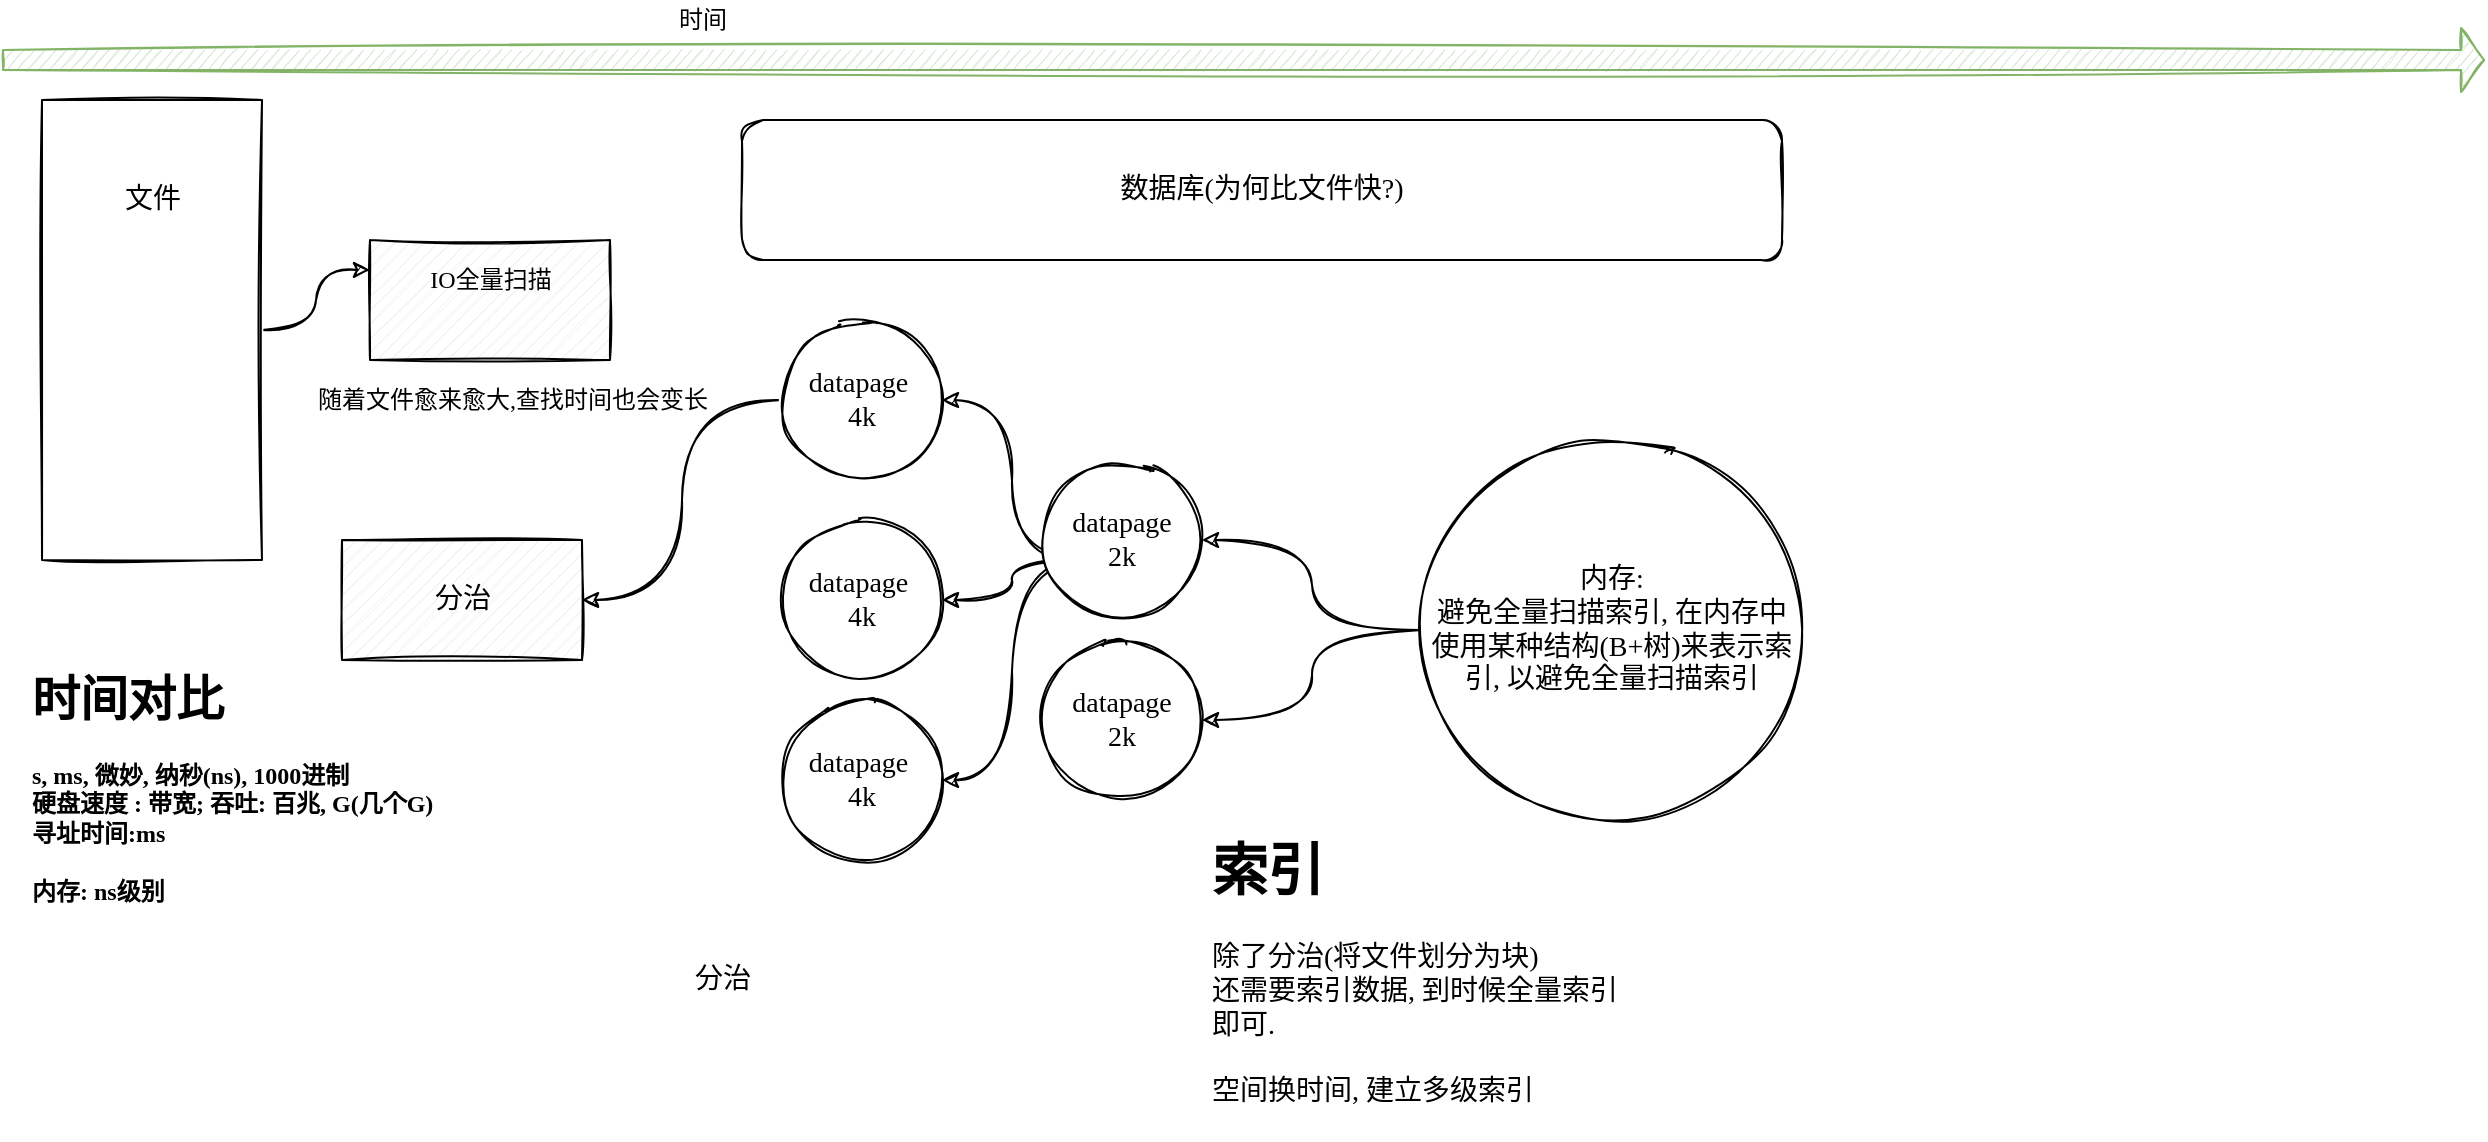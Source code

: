 <mxfile version="17.1.0" type="github">
  <diagram id="DEa69ErbjfxZWZCwauyj" name="Page-1">
    <mxGraphModel dx="1146" dy="592" grid="1" gridSize="10" guides="1" tooltips="1" connect="1" arrows="1" fold="1" page="1" pageScale="1" pageWidth="827" pageHeight="1169" math="0" shadow="0">
      <root>
        <mxCell id="0" />
        <mxCell id="1" parent="0" />
        <mxCell id="OS9RA0seU2cUAP2cbO_q-2" value="" style="shape=flexArrow;endArrow=classic;html=1;rounded=1;endWidth=21;endSize=3.52;fillColor=#d5e8d4;strokeColor=#82b366;curved=1;sketch=1;" edge="1" parent="1">
          <mxGeometry width="50" height="50" relative="1" as="geometry">
            <mxPoint x="110" y="160" as="sourcePoint" />
            <mxPoint x="1351.569" y="160" as="targetPoint" />
          </mxGeometry>
        </mxCell>
        <mxCell id="OS9RA0seU2cUAP2cbO_q-4" value="时间" style="text;html=1;align=center;verticalAlign=middle;resizable=0;points=[];autosize=1;strokeColor=none;fillColor=none;" vertex="1" parent="1">
          <mxGeometry x="440" y="130" width="40" height="20" as="geometry" />
        </mxCell>
        <mxCell id="OS9RA0seU2cUAP2cbO_q-13" style="edgeStyle=orthogonalEdgeStyle;curved=1;rounded=1;sketch=1;orthogonalLoop=1;jettySize=auto;html=1;exitX=0.5;exitY=0;exitDx=0;exitDy=0;entryX=0;entryY=0.25;entryDx=0;entryDy=0;entryPerimeter=0;fontFamily=Comic Sans MS;" edge="1" parent="1" source="OS9RA0seU2cUAP2cbO_q-7" target="OS9RA0seU2cUAP2cbO_q-11">
          <mxGeometry relative="1" as="geometry" />
        </mxCell>
        <mxCell id="OS9RA0seU2cUAP2cbO_q-7" value="" style="rounded=0;whiteSpace=wrap;html=1;sketch=1;rotation=90;" vertex="1" parent="1">
          <mxGeometry x="70" y="240" width="230" height="110" as="geometry" />
        </mxCell>
        <mxCell id="OS9RA0seU2cUAP2cbO_q-8" value="&lt;font style=&quot;font-size: 14px&quot; face=&quot;Comic Sans MS&quot;&gt;文件&lt;/font&gt;" style="text;html=1;align=center;verticalAlign=middle;resizable=0;points=[];autosize=1;strokeColor=none;fillColor=none;" vertex="1" parent="1">
          <mxGeometry x="165" y="220" width="40" height="20" as="geometry" />
        </mxCell>
        <mxCell id="OS9RA0seU2cUAP2cbO_q-10" value="&lt;h1&gt;&lt;font face=&quot;Comic Sans MS&quot;&gt;时间对比&lt;/font&gt;&lt;/h1&gt;&lt;div&gt;&lt;b&gt;&lt;font face=&quot;Comic Sans MS&quot;&gt;s, ms, 微妙, 纳秒(ns), 1000进制&lt;/font&gt;&lt;/b&gt;&lt;/div&gt;&lt;div&gt;&lt;b&gt;&lt;font face=&quot;Comic Sans MS&quot;&gt;硬盘速度 : 带宽; 吞吐: 百兆, G(几个G)&lt;/font&gt;&lt;/b&gt;&lt;/div&gt;&lt;div&gt;&lt;b&gt;&lt;font face=&quot;Comic Sans MS&quot;&gt;寻址时间:ms&amp;nbsp;&lt;/font&gt;&lt;/b&gt;&lt;/div&gt;&lt;div&gt;&lt;b&gt;&lt;font face=&quot;Comic Sans MS&quot;&gt;&lt;br&gt;&lt;/font&gt;&lt;/b&gt;&lt;/div&gt;&lt;div&gt;&lt;b&gt;&lt;font face=&quot;Comic Sans MS&quot;&gt;内存: ns级别&lt;/font&gt;&lt;/b&gt;&lt;/div&gt;" style="text;html=1;strokeColor=none;fillColor=none;spacing=5;spacingTop=-20;whiteSpace=wrap;overflow=hidden;rounded=0;sketch=1;" vertex="1" parent="1">
          <mxGeometry x="120" y="460" width="250" height="150" as="geometry" />
        </mxCell>
        <mxCell id="OS9RA0seU2cUAP2cbO_q-11" value="" style="verticalLabelPosition=bottom;verticalAlign=top;html=1;shape=mxgraph.basic.patternFillRect;fillStyle=diag;step=5;fillStrokeWidth=0.2;fillStrokeColor=#dddddd;rounded=1;sketch=1;fontFamily=Comic Sans MS;" vertex="1" parent="1">
          <mxGeometry x="294" y="250" width="120" height="60" as="geometry" />
        </mxCell>
        <mxCell id="OS9RA0seU2cUAP2cbO_q-12" value="IO全量扫描" style="text;html=1;align=center;verticalAlign=middle;resizable=0;points=[];autosize=1;strokeColor=none;fillColor=none;fontFamily=Comic Sans MS;" vertex="1" parent="1">
          <mxGeometry x="314" y="260" width="80" height="20" as="geometry" />
        </mxCell>
        <mxCell id="OS9RA0seU2cUAP2cbO_q-14" value="随着文件愈来愈大,查找时间也会变长" style="text;html=1;align=center;verticalAlign=middle;resizable=0;points=[];autosize=1;strokeColor=none;fillColor=none;fontFamily=Comic Sans MS;" vertex="1" parent="1">
          <mxGeometry x="260" y="320" width="210" height="20" as="geometry" />
        </mxCell>
        <mxCell id="OS9RA0seU2cUAP2cbO_q-15" value="&lt;font style=&quot;font-size: 14px&quot;&gt;数据库(为何比文件快?)&lt;/font&gt;" style="rounded=1;whiteSpace=wrap;html=1;sketch=1;fontFamily=Comic Sans MS;" vertex="1" parent="1">
          <mxGeometry x="480" y="190" width="520" height="70" as="geometry" />
        </mxCell>
        <mxCell id="OS9RA0seU2cUAP2cbO_q-24" style="edgeStyle=orthogonalEdgeStyle;curved=1;rounded=1;sketch=1;orthogonalLoop=1;jettySize=auto;html=1;exitX=0;exitY=0.5;exitDx=0;exitDy=0;entryX=1;entryY=0.5;entryDx=0;entryDy=0;entryPerimeter=0;fontFamily=Comic Sans MS;fontSize=14;" edge="1" parent="1" source="OS9RA0seU2cUAP2cbO_q-16" target="OS9RA0seU2cUAP2cbO_q-19">
          <mxGeometry relative="1" as="geometry" />
        </mxCell>
        <mxCell id="OS9RA0seU2cUAP2cbO_q-16" value="datapage&amp;nbsp;&lt;br&gt;4k" style="ellipse;whiteSpace=wrap;html=1;aspect=fixed;rounded=1;sketch=1;fontFamily=Comic Sans MS;fontSize=14;" vertex="1" parent="1">
          <mxGeometry x="500" y="290" width="80" height="80" as="geometry" />
        </mxCell>
        <mxCell id="OS9RA0seU2cUAP2cbO_q-17" value="datapage&amp;nbsp;&lt;br&gt;4k" style="ellipse;whiteSpace=wrap;html=1;aspect=fixed;rounded=1;sketch=1;fontFamily=Comic Sans MS;fontSize=14;" vertex="1" parent="1">
          <mxGeometry x="500" y="390" width="80" height="80" as="geometry" />
        </mxCell>
        <mxCell id="OS9RA0seU2cUAP2cbO_q-18" value="datapage&amp;nbsp;&lt;br&gt;4k" style="ellipse;whiteSpace=wrap;html=1;aspect=fixed;rounded=1;sketch=1;fontFamily=Comic Sans MS;fontSize=14;" vertex="1" parent="1">
          <mxGeometry x="500" y="480" width="80" height="80" as="geometry" />
        </mxCell>
        <mxCell id="OS9RA0seU2cUAP2cbO_q-19" value="" style="verticalLabelPosition=bottom;verticalAlign=top;html=1;shape=mxgraph.basic.patternFillRect;fillStyle=diag;step=5;fillStrokeWidth=0.2;fillStrokeColor=#dddddd;rounded=1;sketch=1;fontFamily=Comic Sans MS;fontSize=14;" vertex="1" parent="1">
          <mxGeometry x="280" y="400" width="120" height="60" as="geometry" />
        </mxCell>
        <mxCell id="OS9RA0seU2cUAP2cbO_q-20" value="分治" style="text;html=1;align=center;verticalAlign=middle;resizable=0;points=[];autosize=1;strokeColor=none;fillColor=none;fontSize=14;fontFamily=Comic Sans MS;" vertex="1" parent="1">
          <mxGeometry x="450" y="610" width="40" height="20" as="geometry" />
        </mxCell>
        <mxCell id="OS9RA0seU2cUAP2cbO_q-22" value="分治" style="text;html=1;align=center;verticalAlign=middle;resizable=0;points=[];autosize=1;strokeColor=none;fillColor=none;fontSize=14;fontFamily=Comic Sans MS;" vertex="1" parent="1">
          <mxGeometry x="320" y="420" width="40" height="20" as="geometry" />
        </mxCell>
        <mxCell id="OS9RA0seU2cUAP2cbO_q-26" style="edgeStyle=orthogonalEdgeStyle;curved=1;rounded=1;sketch=1;orthogonalLoop=1;jettySize=auto;html=1;exitX=0;exitY=0.5;exitDx=0;exitDy=0;entryX=1;entryY=0.5;entryDx=0;entryDy=0;fontFamily=Comic Sans MS;fontSize=14;" edge="1" parent="1" target="OS9RA0seU2cUAP2cbO_q-16">
          <mxGeometry relative="1" as="geometry">
            <mxPoint x="650" y="410" as="sourcePoint" />
          </mxGeometry>
        </mxCell>
        <mxCell id="OS9RA0seU2cUAP2cbO_q-27" style="edgeStyle=orthogonalEdgeStyle;curved=1;rounded=1;sketch=1;orthogonalLoop=1;jettySize=auto;html=1;exitX=0;exitY=0.5;exitDx=0;exitDy=0;entryX=1;entryY=0.5;entryDx=0;entryDy=0;fontFamily=Comic Sans MS;fontSize=14;" edge="1" parent="1" target="OS9RA0seU2cUAP2cbO_q-17">
          <mxGeometry relative="1" as="geometry">
            <mxPoint x="650" y="410" as="sourcePoint" />
          </mxGeometry>
        </mxCell>
        <mxCell id="OS9RA0seU2cUAP2cbO_q-28" style="edgeStyle=orthogonalEdgeStyle;curved=1;rounded=1;sketch=1;orthogonalLoop=1;jettySize=auto;html=1;exitX=0;exitY=0.5;exitDx=0;exitDy=0;entryX=1;entryY=0.5;entryDx=0;entryDy=0;fontFamily=Comic Sans MS;fontSize=14;" edge="1" parent="1" target="OS9RA0seU2cUAP2cbO_q-18">
          <mxGeometry relative="1" as="geometry">
            <mxPoint x="650" y="410" as="sourcePoint" />
          </mxGeometry>
        </mxCell>
        <mxCell id="OS9RA0seU2cUAP2cbO_q-31" value="datapage&lt;br&gt;2k" style="ellipse;whiteSpace=wrap;html=1;aspect=fixed;rounded=1;sketch=1;fontFamily=Comic Sans MS;fontSize=14;" vertex="1" parent="1">
          <mxGeometry x="630" y="360" width="80" height="80" as="geometry" />
        </mxCell>
        <mxCell id="OS9RA0seU2cUAP2cbO_q-32" value="&lt;h1&gt;索引&lt;/h1&gt;&lt;div&gt;除了分治(将文件划分为块)&lt;/div&gt;&lt;div&gt;还需要索引数据, 到时候全量索引即可.&lt;/div&gt;&lt;div&gt;&lt;br&gt;&lt;/div&gt;&lt;div&gt;空间换时间, 建立多级索引&lt;/div&gt;" style="text;html=1;strokeColor=none;fillColor=none;spacing=5;spacingTop=-20;whiteSpace=wrap;overflow=hidden;rounded=0;sketch=1;fontFamily=Comic Sans MS;fontSize=14;" vertex="1" parent="1">
          <mxGeometry x="710" y="540" width="220" height="160" as="geometry" />
        </mxCell>
        <mxCell id="OS9RA0seU2cUAP2cbO_q-33" value="datapage&lt;br&gt;2k" style="ellipse;whiteSpace=wrap;html=1;aspect=fixed;rounded=1;sketch=1;fontFamily=Comic Sans MS;fontSize=14;" vertex="1" parent="1">
          <mxGeometry x="630" y="450" width="80" height="80" as="geometry" />
        </mxCell>
        <mxCell id="OS9RA0seU2cUAP2cbO_q-37" style="edgeStyle=orthogonalEdgeStyle;curved=1;rounded=1;sketch=1;orthogonalLoop=1;jettySize=auto;html=1;exitX=0;exitY=0.5;exitDx=0;exitDy=0;fontFamily=Comic Sans MS;fontSize=14;" edge="1" parent="1" source="OS9RA0seU2cUAP2cbO_q-35" target="OS9RA0seU2cUAP2cbO_q-31">
          <mxGeometry relative="1" as="geometry" />
        </mxCell>
        <mxCell id="OS9RA0seU2cUAP2cbO_q-38" style="edgeStyle=orthogonalEdgeStyle;curved=1;rounded=1;sketch=1;orthogonalLoop=1;jettySize=auto;html=1;exitX=0;exitY=0.5;exitDx=0;exitDy=0;entryX=1;entryY=0.5;entryDx=0;entryDy=0;fontFamily=Comic Sans MS;fontSize=14;" edge="1" parent="1" source="OS9RA0seU2cUAP2cbO_q-35" target="OS9RA0seU2cUAP2cbO_q-33">
          <mxGeometry relative="1" as="geometry" />
        </mxCell>
        <mxCell id="OS9RA0seU2cUAP2cbO_q-35" value="内存:&lt;br&gt;避免全量扫描索引, 在内存中使用某种结构(B+树)来表示索引, 以避免全量扫描索引" style="ellipse;whiteSpace=wrap;html=1;aspect=fixed;rounded=1;sketch=1;fontFamily=Comic Sans MS;fontSize=14;" vertex="1" parent="1">
          <mxGeometry x="820" y="350" width="190" height="190" as="geometry" />
        </mxCell>
      </root>
    </mxGraphModel>
  </diagram>
</mxfile>
